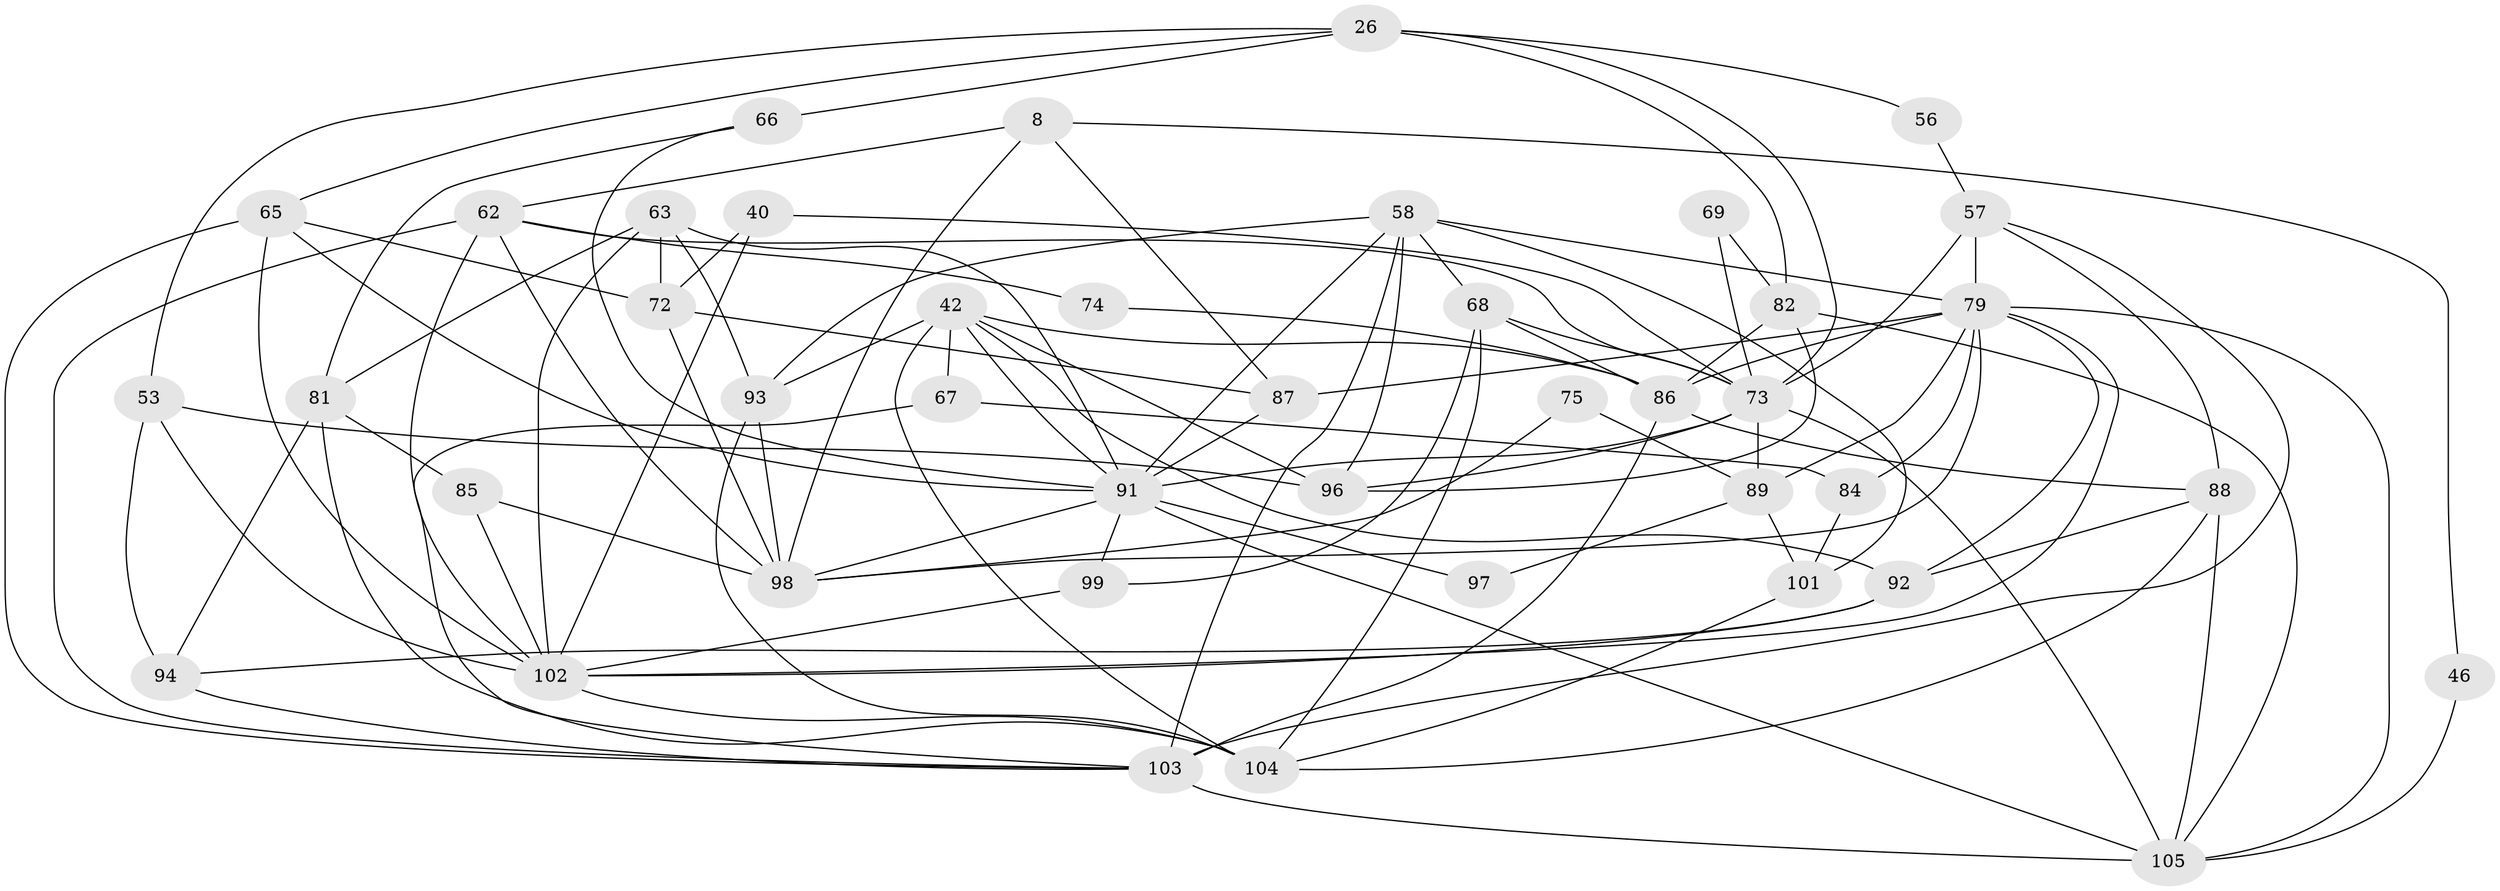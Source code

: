 // original degree distribution, {4: 0.34285714285714286, 3: 0.2761904761904762, 6: 0.06666666666666667, 2: 0.11428571428571428, 5: 0.12380952380952381, 7: 0.06666666666666667, 9: 0.009523809523809525}
// Generated by graph-tools (version 1.1) at 2025/55/03/04/25 21:55:28]
// undirected, 42 vertices, 107 edges
graph export_dot {
graph [start="1"]
  node [color=gray90,style=filled];
  8;
  26 [super="+3"];
  40;
  42 [super="+11"];
  46;
  53;
  56;
  57;
  58 [super="+4+36"];
  62 [super="+1+52"];
  63 [super="+21"];
  65 [super="+39"];
  66;
  67;
  68 [super="+16"];
  69;
  72 [super="+24"];
  73 [super="+70+48"];
  74 [super="+49"];
  75;
  79 [super="+27+61+38+59"];
  81 [super="+54"];
  82;
  84;
  85 [super="+60"];
  86 [super="+20+34"];
  87;
  88;
  89 [super="+76+77"];
  91 [super="+90"];
  92 [super="+13+22"];
  93 [super="+23+55+78"];
  94 [super="+30"];
  96 [super="+7"];
  97;
  98 [super="+83+80"];
  99;
  101;
  102 [super="+51+29+95+35"];
  103 [super="+33+37"];
  104 [super="+5+41"];
  105 [super="+100"];
  8 -- 87;
  8 -- 62;
  8 -- 46;
  8 -- 98;
  26 -- 56 [weight=2];
  26 -- 66 [weight=2];
  26 -- 82;
  26 -- 53;
  26 -- 73;
  26 -- 65;
  40 -- 72;
  40 -- 73;
  40 -- 102;
  42 -- 67;
  42 -- 96;
  42 -- 86 [weight=2];
  42 -- 104;
  42 -- 92 [weight=2];
  42 -- 93;
  42 -- 91;
  46 -- 105;
  53 -- 96;
  53 -- 94;
  53 -- 102;
  56 -- 57;
  57 -- 88;
  57 -- 103;
  57 -- 79;
  57 -- 73;
  58 -- 79 [weight=3];
  58 -- 103 [weight=2];
  58 -- 96;
  58 -- 68 [weight=2];
  58 -- 101;
  58 -- 93 [weight=2];
  58 -- 91 [weight=2];
  62 -- 73 [weight=2];
  62 -- 74 [weight=2];
  62 -- 103 [weight=2];
  62 -- 102 [weight=3];
  62 -- 98;
  63 -- 81;
  63 -- 72;
  63 -- 93;
  63 -- 91;
  63 -- 102;
  65 -- 102;
  65 -- 103;
  65 -- 72;
  65 -- 91;
  66 -- 81;
  66 -- 91;
  67 -- 103;
  67 -- 84;
  68 -- 86;
  68 -- 99;
  68 -- 104;
  68 -- 73;
  69 -- 82;
  69 -- 73;
  72 -- 87;
  72 -- 98;
  73 -- 96;
  73 -- 89 [weight=3];
  73 -- 91;
  73 -- 105;
  74 -- 86;
  75 -- 98;
  75 -- 89;
  79 -- 86 [weight=3];
  79 -- 92 [weight=2];
  79 -- 87;
  79 -- 102 [weight=4];
  79 -- 84;
  79 -- 89 [weight=2];
  79 -- 98;
  79 -- 105;
  81 -- 104;
  81 -- 85;
  81 -- 94;
  82 -- 86;
  82 -- 105;
  82 -- 96;
  84 -- 101;
  85 -- 102 [weight=5];
  85 -- 98 [weight=2];
  86 -- 103 [weight=2];
  86 -- 88;
  87 -- 91;
  88 -- 104;
  88 -- 105;
  88 -- 92;
  89 -- 101;
  89 -- 97;
  91 -- 98 [weight=2];
  91 -- 97;
  91 -- 99;
  91 -- 105 [weight=2];
  92 -- 102 [weight=2];
  92 -- 94;
  93 -- 98 [weight=2];
  93 -- 104;
  94 -- 103;
  99 -- 102;
  101 -- 104;
  102 -- 104 [weight=3];
  103 -- 105 [weight=2];
}
